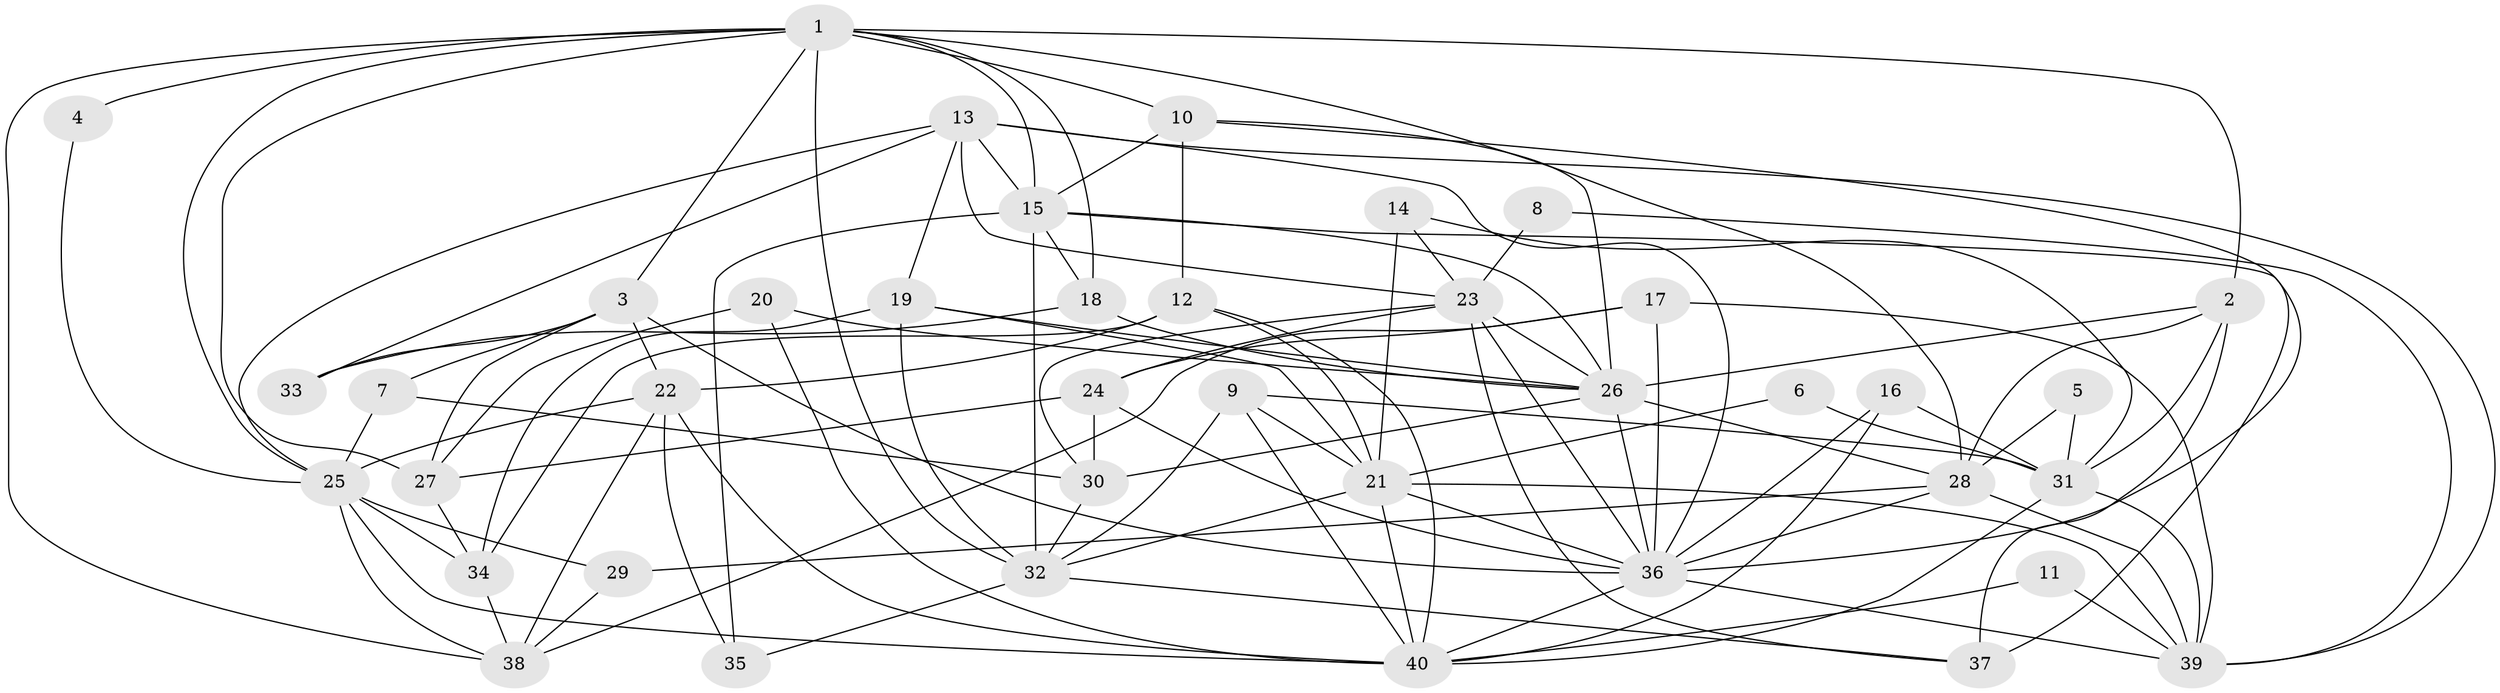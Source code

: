 // original degree distribution, {3: 0.20253164556962025, 4: 0.20253164556962025, 6: 0.08860759493670886, 7: 0.06329113924050633, 8: 0.012658227848101266, 5: 0.21518987341772153, 2: 0.21518987341772153}
// Generated by graph-tools (version 1.1) at 2025/50/03/09/25 03:50:05]
// undirected, 40 vertices, 110 edges
graph export_dot {
graph [start="1"]
  node [color=gray90,style=filled];
  1;
  2;
  3;
  4;
  5;
  6;
  7;
  8;
  9;
  10;
  11;
  12;
  13;
  14;
  15;
  16;
  17;
  18;
  19;
  20;
  21;
  22;
  23;
  24;
  25;
  26;
  27;
  28;
  29;
  30;
  31;
  32;
  33;
  34;
  35;
  36;
  37;
  38;
  39;
  40;
  1 -- 2 [weight=1.0];
  1 -- 3 [weight=1.0];
  1 -- 4 [weight=1.0];
  1 -- 10 [weight=1.0];
  1 -- 15 [weight=1.0];
  1 -- 18 [weight=1.0];
  1 -- 25 [weight=1.0];
  1 -- 27 [weight=1.0];
  1 -- 28 [weight=1.0];
  1 -- 32 [weight=1.0];
  1 -- 38 [weight=1.0];
  2 -- 26 [weight=1.0];
  2 -- 28 [weight=1.0];
  2 -- 31 [weight=1.0];
  2 -- 37 [weight=2.0];
  3 -- 7 [weight=1.0];
  3 -- 22 [weight=1.0];
  3 -- 27 [weight=1.0];
  3 -- 33 [weight=1.0];
  3 -- 36 [weight=1.0];
  4 -- 25 [weight=1.0];
  5 -- 28 [weight=1.0];
  5 -- 31 [weight=1.0];
  6 -- 21 [weight=1.0];
  6 -- 31 [weight=1.0];
  7 -- 25 [weight=1.0];
  7 -- 30 [weight=1.0];
  8 -- 23 [weight=1.0];
  8 -- 39 [weight=1.0];
  9 -- 21 [weight=1.0];
  9 -- 31 [weight=1.0];
  9 -- 32 [weight=1.0];
  9 -- 40 [weight=1.0];
  10 -- 12 [weight=1.0];
  10 -- 15 [weight=1.0];
  10 -- 26 [weight=1.0];
  10 -- 36 [weight=1.0];
  11 -- 39 [weight=1.0];
  11 -- 40 [weight=1.0];
  12 -- 21 [weight=1.0];
  12 -- 22 [weight=1.0];
  12 -- 34 [weight=2.0];
  12 -- 40 [weight=1.0];
  13 -- 15 [weight=1.0];
  13 -- 19 [weight=1.0];
  13 -- 23 [weight=1.0];
  13 -- 25 [weight=1.0];
  13 -- 33 [weight=1.0];
  13 -- 36 [weight=1.0];
  13 -- 39 [weight=1.0];
  14 -- 21 [weight=1.0];
  14 -- 23 [weight=1.0];
  14 -- 31 [weight=1.0];
  15 -- 18 [weight=1.0];
  15 -- 26 [weight=1.0];
  15 -- 32 [weight=1.0];
  15 -- 35 [weight=1.0];
  15 -- 37 [weight=1.0];
  16 -- 31 [weight=1.0];
  16 -- 36 [weight=1.0];
  16 -- 40 [weight=1.0];
  17 -- 24 [weight=1.0];
  17 -- 36 [weight=1.0];
  17 -- 38 [weight=1.0];
  17 -- 39 [weight=1.0];
  18 -- 26 [weight=2.0];
  18 -- 33 [weight=1.0];
  19 -- 21 [weight=1.0];
  19 -- 26 [weight=1.0];
  19 -- 32 [weight=1.0];
  19 -- 34 [weight=1.0];
  20 -- 26 [weight=1.0];
  20 -- 27 [weight=1.0];
  20 -- 40 [weight=1.0];
  21 -- 32 [weight=1.0];
  21 -- 36 [weight=1.0];
  21 -- 39 [weight=1.0];
  21 -- 40 [weight=1.0];
  22 -- 25 [weight=1.0];
  22 -- 35 [weight=1.0];
  22 -- 38 [weight=1.0];
  22 -- 40 [weight=1.0];
  23 -- 24 [weight=1.0];
  23 -- 26 [weight=2.0];
  23 -- 30 [weight=1.0];
  23 -- 36 [weight=1.0];
  23 -- 37 [weight=1.0];
  24 -- 27 [weight=1.0];
  24 -- 30 [weight=1.0];
  24 -- 36 [weight=1.0];
  25 -- 29 [weight=1.0];
  25 -- 34 [weight=1.0];
  25 -- 38 [weight=1.0];
  25 -- 40 [weight=1.0];
  26 -- 28 [weight=1.0];
  26 -- 30 [weight=1.0];
  26 -- 36 [weight=1.0];
  27 -- 34 [weight=1.0];
  28 -- 29 [weight=1.0];
  28 -- 36 [weight=1.0];
  28 -- 39 [weight=1.0];
  29 -- 38 [weight=1.0];
  30 -- 32 [weight=1.0];
  31 -- 39 [weight=1.0];
  31 -- 40 [weight=1.0];
  32 -- 35 [weight=1.0];
  32 -- 37 [weight=1.0];
  34 -- 38 [weight=1.0];
  36 -- 39 [weight=1.0];
  36 -- 40 [weight=1.0];
}

